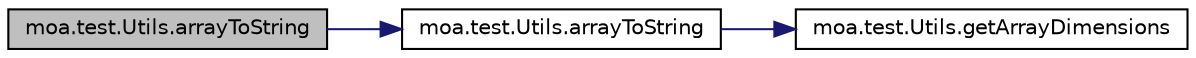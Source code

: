 digraph G
{
  edge [fontname="Helvetica",fontsize="10",labelfontname="Helvetica",labelfontsize="10"];
  node [fontname="Helvetica",fontsize="10",shape=record];
  rankdir=LR;
  Node1 [label="moa.test.Utils.arrayToString",height=0.2,width=0.4,color="black", fillcolor="grey75", style="filled" fontcolor="black"];
  Node1 -> Node2 [color="midnightblue",fontsize="10",style="solid",fontname="Helvetica"];
  Node2 [label="moa.test.Utils.arrayToString",height=0.2,width=0.4,color="black", fillcolor="white", style="filled",URL="$classmoa_1_1test_1_1Utils.html#a80d6296e88c8d5441320b194051f3af5",tooltip="Returns the given Array in a string representation."];
  Node2 -> Node3 [color="midnightblue",fontsize="10",style="solid",fontname="Helvetica"];
  Node3 [label="moa.test.Utils.getArrayDimensions",height=0.2,width=0.4,color="black", fillcolor="white", style="filled",URL="$classmoa_1_1test_1_1Utils.html#a6dda96f42259c77b97c64488b3bbdbd9",tooltip="Returns the dimensions of the given array."];
}
